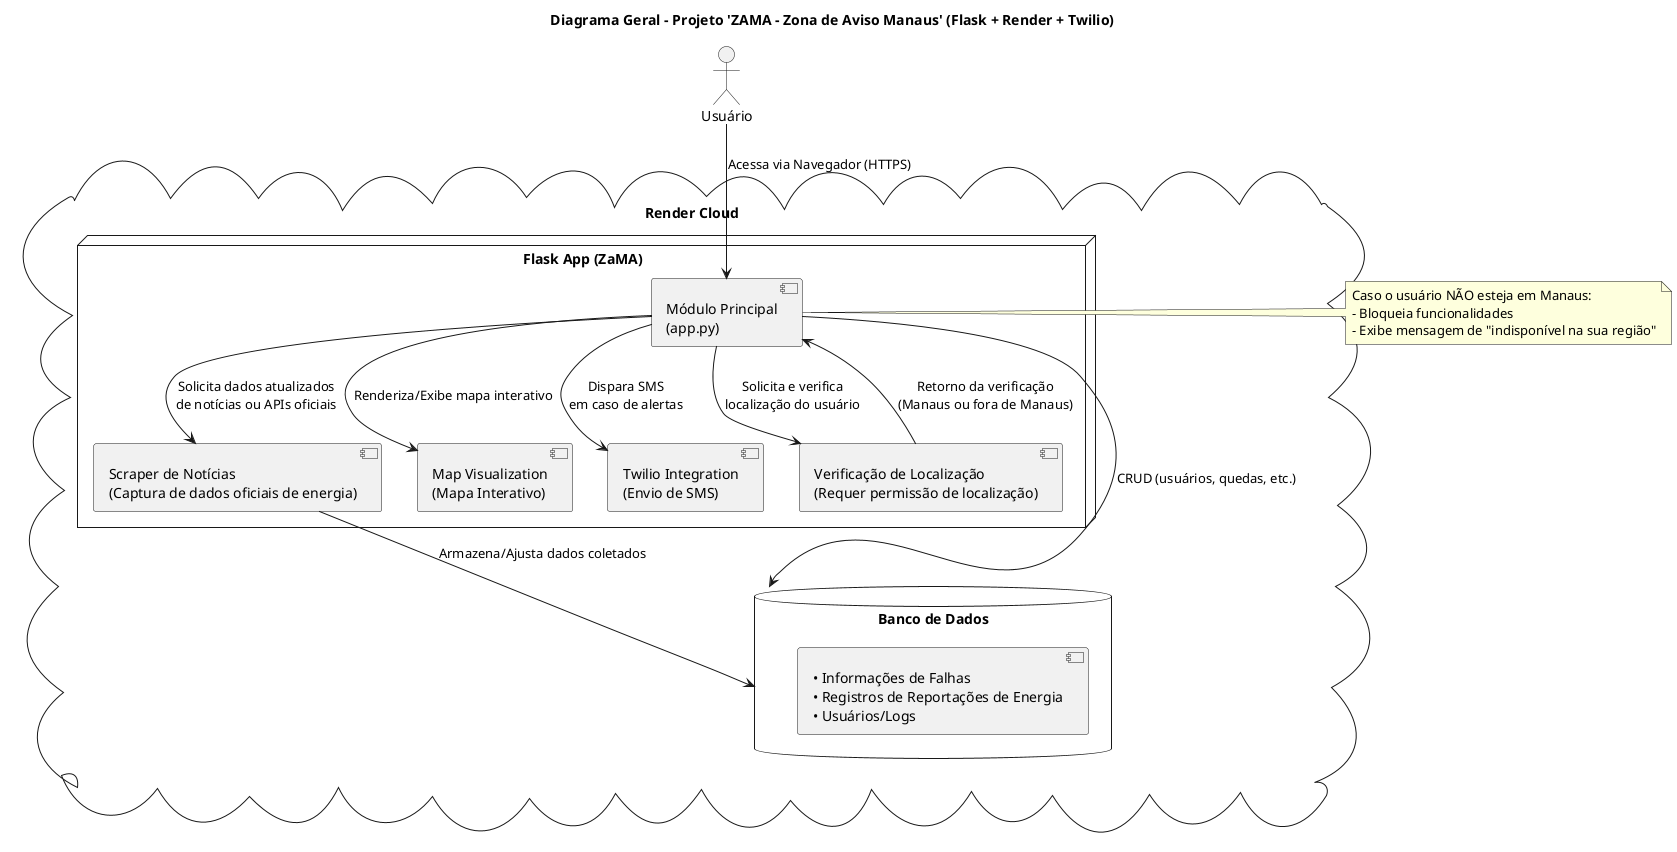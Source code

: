 @startuml

title "Diagrama Geral - Projeto 'ZAMA – Zona de Aviso Manaus' (Flask + Render + Twilio)"

actor "Usuário" as User

cloud "Render Cloud" as Render {
  
  node "Flask App (ZaMA)" as flaskApp {
    
    component "Módulo Principal\n(app.py)" as mainApp
    component "Scraper de Notícias\n(Captura de dados oficiais de energia)" as scraper
    component "Map Visualization\n(Mapa Interativo)" as map
    component "Twilio Integration\n(Envio de SMS)" as twilioIntegration
    component "Verificação de Localização\n(Requer permissão de localização)" as geoCheck
    
  }
  
  database "Banco de Dados" as DB {
    component "• Informações de Falhas\n• Registros de Reportações de Energia\n• Usuários/Logs" as schema
  }
}

' Relações/Interações
User --> mainApp : Acessa via Navegador (HTTPS)
mainApp --> geoCheck : Solicita e verifica\nlocalização do usuário
geoCheck --> mainApp : Retorno da verificação\n(Manaus ou fora de Manaus)

' Se for Manaus
mainApp --> map : Renderiza/Exibe mapa interativo
mainApp --> twilioIntegration : Dispara SMS\nem caso de alertas
mainApp --> scraper : Solicita dados atualizados\nde notícias ou APIs oficiais
scraper --> DB : Armazena/Ajusta dados coletados
mainApp --> DB : CRUD (usuários, quedas, etc.)

' Nota para indicar que, fora de Manaus, o sistema bloqueia
note right of mainApp
  Caso o usuário NÃO esteja em Manaus:
  - Bloqueia funcionalidades
  - Exibe mensagem de "indisponível na sua região"
end note

@enduml
